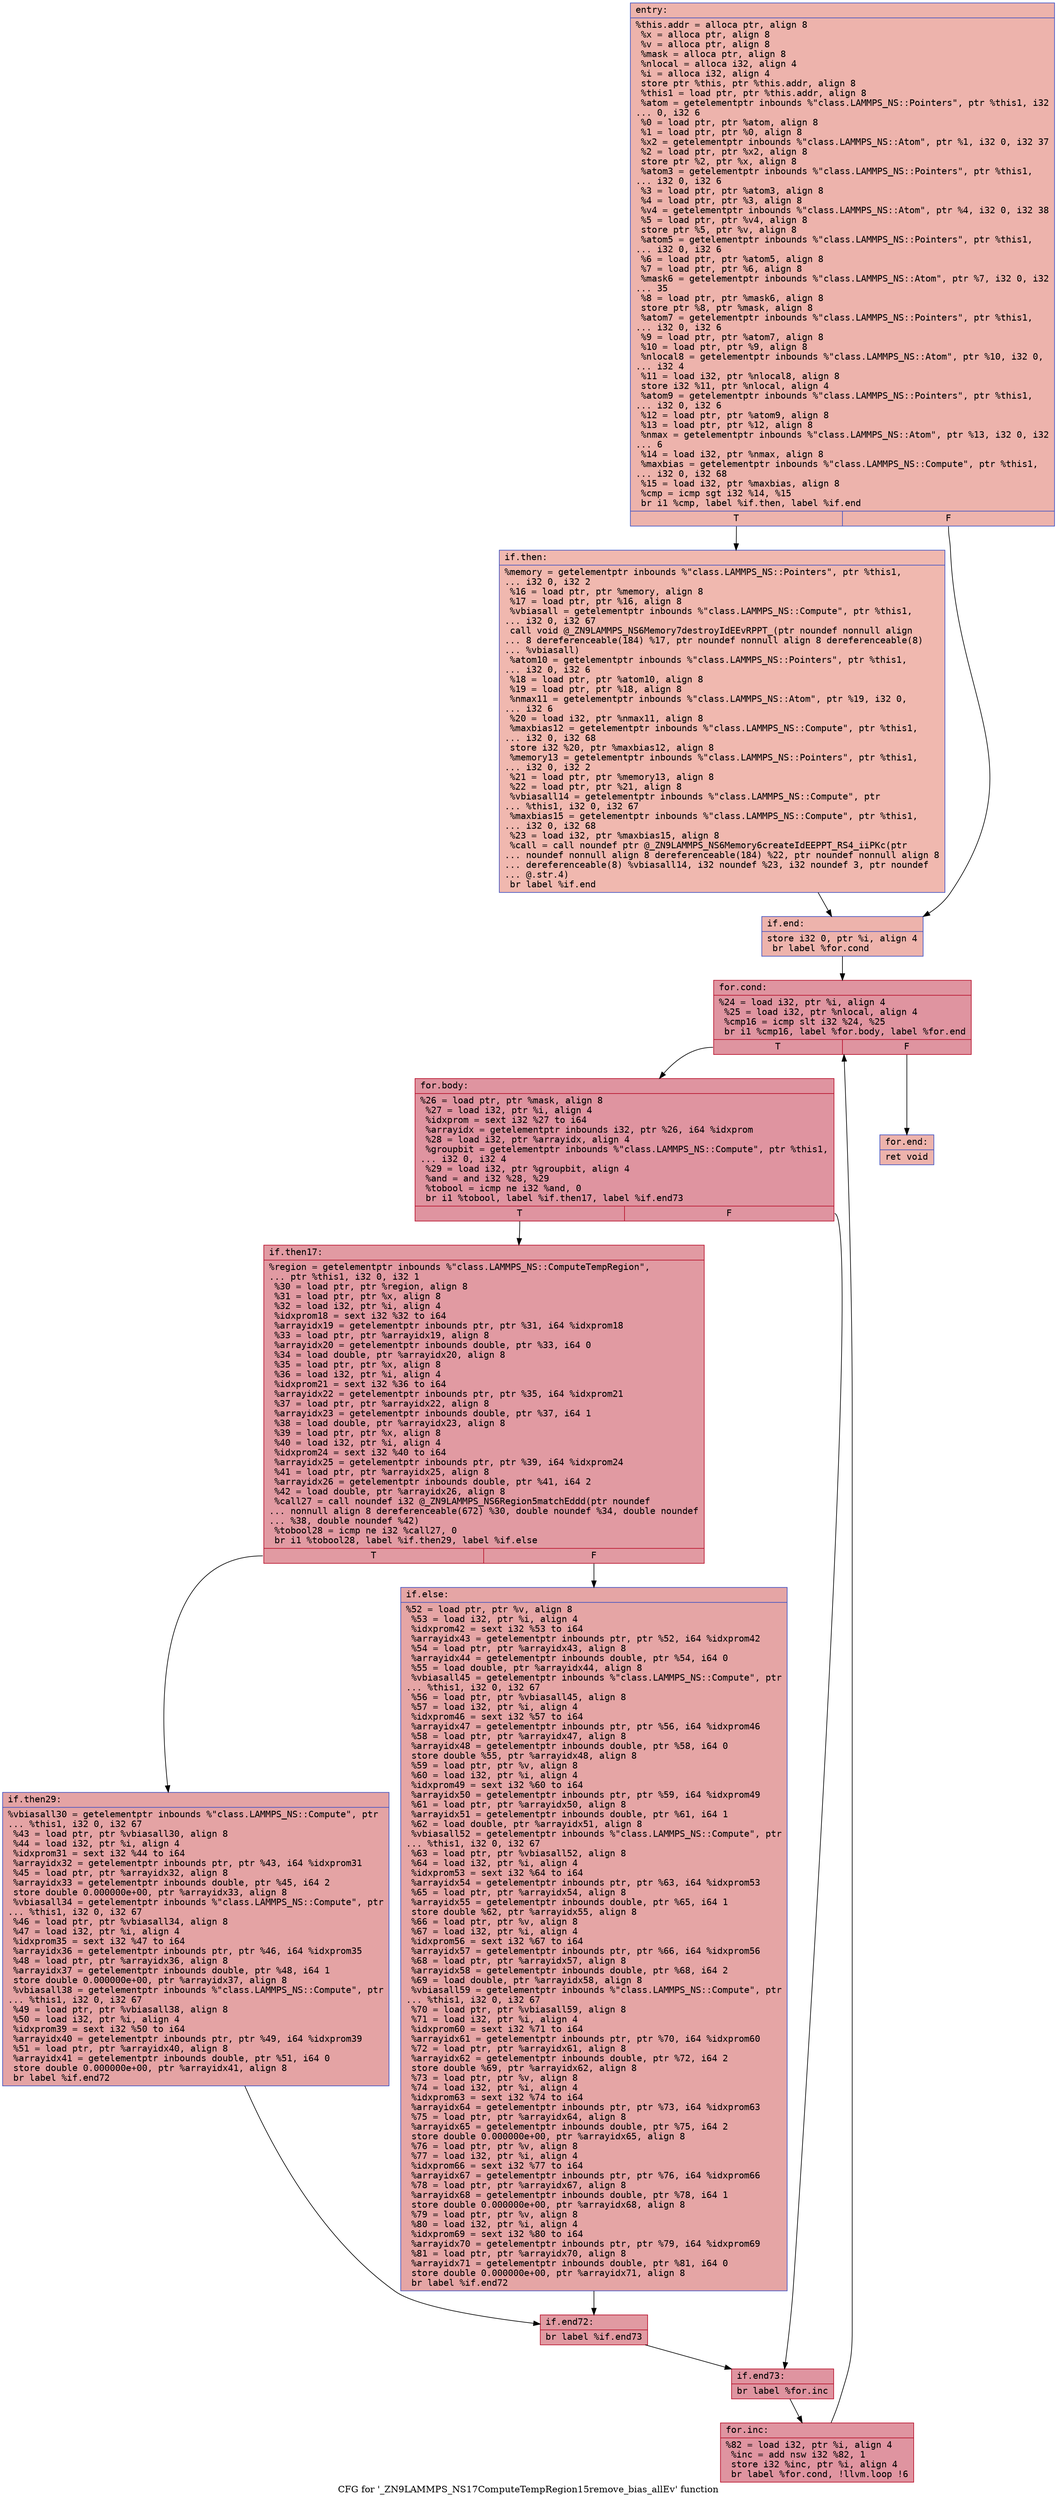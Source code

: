 digraph "CFG for '_ZN9LAMMPS_NS17ComputeTempRegion15remove_bias_allEv' function" {
	label="CFG for '_ZN9LAMMPS_NS17ComputeTempRegion15remove_bias_allEv' function";

	Node0x563e8ba526e0 [shape=record,color="#3d50c3ff", style=filled, fillcolor="#d6524470" fontname="Courier",label="{entry:\l|  %this.addr = alloca ptr, align 8\l  %x = alloca ptr, align 8\l  %v = alloca ptr, align 8\l  %mask = alloca ptr, align 8\l  %nlocal = alloca i32, align 4\l  %i = alloca i32, align 4\l  store ptr %this, ptr %this.addr, align 8\l  %this1 = load ptr, ptr %this.addr, align 8\l  %atom = getelementptr inbounds %\"class.LAMMPS_NS::Pointers\", ptr %this1, i32\l... 0, i32 6\l  %0 = load ptr, ptr %atom, align 8\l  %1 = load ptr, ptr %0, align 8\l  %x2 = getelementptr inbounds %\"class.LAMMPS_NS::Atom\", ptr %1, i32 0, i32 37\l  %2 = load ptr, ptr %x2, align 8\l  store ptr %2, ptr %x, align 8\l  %atom3 = getelementptr inbounds %\"class.LAMMPS_NS::Pointers\", ptr %this1,\l... i32 0, i32 6\l  %3 = load ptr, ptr %atom3, align 8\l  %4 = load ptr, ptr %3, align 8\l  %v4 = getelementptr inbounds %\"class.LAMMPS_NS::Atom\", ptr %4, i32 0, i32 38\l  %5 = load ptr, ptr %v4, align 8\l  store ptr %5, ptr %v, align 8\l  %atom5 = getelementptr inbounds %\"class.LAMMPS_NS::Pointers\", ptr %this1,\l... i32 0, i32 6\l  %6 = load ptr, ptr %atom5, align 8\l  %7 = load ptr, ptr %6, align 8\l  %mask6 = getelementptr inbounds %\"class.LAMMPS_NS::Atom\", ptr %7, i32 0, i32\l... 35\l  %8 = load ptr, ptr %mask6, align 8\l  store ptr %8, ptr %mask, align 8\l  %atom7 = getelementptr inbounds %\"class.LAMMPS_NS::Pointers\", ptr %this1,\l... i32 0, i32 6\l  %9 = load ptr, ptr %atom7, align 8\l  %10 = load ptr, ptr %9, align 8\l  %nlocal8 = getelementptr inbounds %\"class.LAMMPS_NS::Atom\", ptr %10, i32 0,\l... i32 4\l  %11 = load i32, ptr %nlocal8, align 8\l  store i32 %11, ptr %nlocal, align 4\l  %atom9 = getelementptr inbounds %\"class.LAMMPS_NS::Pointers\", ptr %this1,\l... i32 0, i32 6\l  %12 = load ptr, ptr %atom9, align 8\l  %13 = load ptr, ptr %12, align 8\l  %nmax = getelementptr inbounds %\"class.LAMMPS_NS::Atom\", ptr %13, i32 0, i32\l... 6\l  %14 = load i32, ptr %nmax, align 8\l  %maxbias = getelementptr inbounds %\"class.LAMMPS_NS::Compute\", ptr %this1,\l... i32 0, i32 68\l  %15 = load i32, ptr %maxbias, align 8\l  %cmp = icmp sgt i32 %14, %15\l  br i1 %cmp, label %if.then, label %if.end\l|{<s0>T|<s1>F}}"];
	Node0x563e8ba526e0:s0 -> Node0x563e8ba54210[tooltip="entry -> if.then\nProbability 50.00%" ];
	Node0x563e8ba526e0:s1 -> Node0x563e8ba54280[tooltip="entry -> if.end\nProbability 50.00%" ];
	Node0x563e8ba54210 [shape=record,color="#3d50c3ff", style=filled, fillcolor="#dc5d4a70" fontname="Courier",label="{if.then:\l|  %memory = getelementptr inbounds %\"class.LAMMPS_NS::Pointers\", ptr %this1,\l... i32 0, i32 2\l  %16 = load ptr, ptr %memory, align 8\l  %17 = load ptr, ptr %16, align 8\l  %vbiasall = getelementptr inbounds %\"class.LAMMPS_NS::Compute\", ptr %this1,\l... i32 0, i32 67\l  call void @_ZN9LAMMPS_NS6Memory7destroyIdEEvRPPT_(ptr noundef nonnull align\l... 8 dereferenceable(184) %17, ptr noundef nonnull align 8 dereferenceable(8)\l... %vbiasall)\l  %atom10 = getelementptr inbounds %\"class.LAMMPS_NS::Pointers\", ptr %this1,\l... i32 0, i32 6\l  %18 = load ptr, ptr %atom10, align 8\l  %19 = load ptr, ptr %18, align 8\l  %nmax11 = getelementptr inbounds %\"class.LAMMPS_NS::Atom\", ptr %19, i32 0,\l... i32 6\l  %20 = load i32, ptr %nmax11, align 8\l  %maxbias12 = getelementptr inbounds %\"class.LAMMPS_NS::Compute\", ptr %this1,\l... i32 0, i32 68\l  store i32 %20, ptr %maxbias12, align 8\l  %memory13 = getelementptr inbounds %\"class.LAMMPS_NS::Pointers\", ptr %this1,\l... i32 0, i32 2\l  %21 = load ptr, ptr %memory13, align 8\l  %22 = load ptr, ptr %21, align 8\l  %vbiasall14 = getelementptr inbounds %\"class.LAMMPS_NS::Compute\", ptr\l... %this1, i32 0, i32 67\l  %maxbias15 = getelementptr inbounds %\"class.LAMMPS_NS::Compute\", ptr %this1,\l... i32 0, i32 68\l  %23 = load i32, ptr %maxbias15, align 8\l  %call = call noundef ptr @_ZN9LAMMPS_NS6Memory6createIdEEPPT_RS4_iiPKc(ptr\l... noundef nonnull align 8 dereferenceable(184) %22, ptr noundef nonnull align 8\l... dereferenceable(8) %vbiasall14, i32 noundef %23, i32 noundef 3, ptr noundef\l... @.str.4)\l  br label %if.end\l}"];
	Node0x563e8ba54210 -> Node0x563e8ba54280[tooltip="if.then -> if.end\nProbability 100.00%" ];
	Node0x563e8ba54280 [shape=record,color="#3d50c3ff", style=filled, fillcolor="#d6524470" fontname="Courier",label="{if.end:\l|  store i32 0, ptr %i, align 4\l  br label %for.cond\l}"];
	Node0x563e8ba54280 -> Node0x563e8ba555a0[tooltip="if.end -> for.cond\nProbability 100.00%" ];
	Node0x563e8ba555a0 [shape=record,color="#b70d28ff", style=filled, fillcolor="#b70d2870" fontname="Courier",label="{for.cond:\l|  %24 = load i32, ptr %i, align 4\l  %25 = load i32, ptr %nlocal, align 4\l  %cmp16 = icmp slt i32 %24, %25\l  br i1 %cmp16, label %for.body, label %for.end\l|{<s0>T|<s1>F}}"];
	Node0x563e8ba555a0:s0 -> Node0x563e8ba557f0[tooltip="for.cond -> for.body\nProbability 96.88%" ];
	Node0x563e8ba555a0:s1 -> Node0x563e8ba55870[tooltip="for.cond -> for.end\nProbability 3.12%" ];
	Node0x563e8ba557f0 [shape=record,color="#b70d28ff", style=filled, fillcolor="#b70d2870" fontname="Courier",label="{for.body:\l|  %26 = load ptr, ptr %mask, align 8\l  %27 = load i32, ptr %i, align 4\l  %idxprom = sext i32 %27 to i64\l  %arrayidx = getelementptr inbounds i32, ptr %26, i64 %idxprom\l  %28 = load i32, ptr %arrayidx, align 4\l  %groupbit = getelementptr inbounds %\"class.LAMMPS_NS::Compute\", ptr %this1,\l... i32 0, i32 4\l  %29 = load i32, ptr %groupbit, align 4\l  %and = and i32 %28, %29\l  %tobool = icmp ne i32 %and, 0\l  br i1 %tobool, label %if.then17, label %if.end73\l|{<s0>T|<s1>F}}"];
	Node0x563e8ba557f0:s0 -> Node0x563e8ba55f40[tooltip="for.body -> if.then17\nProbability 62.50%" ];
	Node0x563e8ba557f0:s1 -> Node0x563e8ba55fc0[tooltip="for.body -> if.end73\nProbability 37.50%" ];
	Node0x563e8ba55f40 [shape=record,color="#b70d28ff", style=filled, fillcolor="#bb1b2c70" fontname="Courier",label="{if.then17:\l|  %region = getelementptr inbounds %\"class.LAMMPS_NS::ComputeTempRegion\",\l... ptr %this1, i32 0, i32 1\l  %30 = load ptr, ptr %region, align 8\l  %31 = load ptr, ptr %x, align 8\l  %32 = load i32, ptr %i, align 4\l  %idxprom18 = sext i32 %32 to i64\l  %arrayidx19 = getelementptr inbounds ptr, ptr %31, i64 %idxprom18\l  %33 = load ptr, ptr %arrayidx19, align 8\l  %arrayidx20 = getelementptr inbounds double, ptr %33, i64 0\l  %34 = load double, ptr %arrayidx20, align 8\l  %35 = load ptr, ptr %x, align 8\l  %36 = load i32, ptr %i, align 4\l  %idxprom21 = sext i32 %36 to i64\l  %arrayidx22 = getelementptr inbounds ptr, ptr %35, i64 %idxprom21\l  %37 = load ptr, ptr %arrayidx22, align 8\l  %arrayidx23 = getelementptr inbounds double, ptr %37, i64 1\l  %38 = load double, ptr %arrayidx23, align 8\l  %39 = load ptr, ptr %x, align 8\l  %40 = load i32, ptr %i, align 4\l  %idxprom24 = sext i32 %40 to i64\l  %arrayidx25 = getelementptr inbounds ptr, ptr %39, i64 %idxprom24\l  %41 = load ptr, ptr %arrayidx25, align 8\l  %arrayidx26 = getelementptr inbounds double, ptr %41, i64 2\l  %42 = load double, ptr %arrayidx26, align 8\l  %call27 = call noundef i32 @_ZN9LAMMPS_NS6Region5matchEddd(ptr noundef\l... nonnull align 8 dereferenceable(672) %30, double noundef %34, double noundef\l... %38, double noundef %42)\l  %tobool28 = icmp ne i32 %call27, 0\l  br i1 %tobool28, label %if.then29, label %if.else\l|{<s0>T|<s1>F}}"];
	Node0x563e8ba55f40:s0 -> Node0x563e8ba2efd0[tooltip="if.then17 -> if.then29\nProbability 62.50%" ];
	Node0x563e8ba55f40:s1 -> Node0x563e8ba2f020[tooltip="if.then17 -> if.else\nProbability 37.50%" ];
	Node0x563e8ba2efd0 [shape=record,color="#3d50c3ff", style=filled, fillcolor="#c32e3170" fontname="Courier",label="{if.then29:\l|  %vbiasall30 = getelementptr inbounds %\"class.LAMMPS_NS::Compute\", ptr\l... %this1, i32 0, i32 67\l  %43 = load ptr, ptr %vbiasall30, align 8\l  %44 = load i32, ptr %i, align 4\l  %idxprom31 = sext i32 %44 to i64\l  %arrayidx32 = getelementptr inbounds ptr, ptr %43, i64 %idxprom31\l  %45 = load ptr, ptr %arrayidx32, align 8\l  %arrayidx33 = getelementptr inbounds double, ptr %45, i64 2\l  store double 0.000000e+00, ptr %arrayidx33, align 8\l  %vbiasall34 = getelementptr inbounds %\"class.LAMMPS_NS::Compute\", ptr\l... %this1, i32 0, i32 67\l  %46 = load ptr, ptr %vbiasall34, align 8\l  %47 = load i32, ptr %i, align 4\l  %idxprom35 = sext i32 %47 to i64\l  %arrayidx36 = getelementptr inbounds ptr, ptr %46, i64 %idxprom35\l  %48 = load ptr, ptr %arrayidx36, align 8\l  %arrayidx37 = getelementptr inbounds double, ptr %48, i64 1\l  store double 0.000000e+00, ptr %arrayidx37, align 8\l  %vbiasall38 = getelementptr inbounds %\"class.LAMMPS_NS::Compute\", ptr\l... %this1, i32 0, i32 67\l  %49 = load ptr, ptr %vbiasall38, align 8\l  %50 = load i32, ptr %i, align 4\l  %idxprom39 = sext i32 %50 to i64\l  %arrayidx40 = getelementptr inbounds ptr, ptr %49, i64 %idxprom39\l  %51 = load ptr, ptr %arrayidx40, align 8\l  %arrayidx41 = getelementptr inbounds double, ptr %51, i64 0\l  store double 0.000000e+00, ptr %arrayidx41, align 8\l  br label %if.end72\l}"];
	Node0x563e8ba2efd0 -> Node0x563e8ba30920[tooltip="if.then29 -> if.end72\nProbability 100.00%" ];
	Node0x563e8ba2f020 [shape=record,color="#3d50c3ff", style=filled, fillcolor="#c5333470" fontname="Courier",label="{if.else:\l|  %52 = load ptr, ptr %v, align 8\l  %53 = load i32, ptr %i, align 4\l  %idxprom42 = sext i32 %53 to i64\l  %arrayidx43 = getelementptr inbounds ptr, ptr %52, i64 %idxprom42\l  %54 = load ptr, ptr %arrayidx43, align 8\l  %arrayidx44 = getelementptr inbounds double, ptr %54, i64 0\l  %55 = load double, ptr %arrayidx44, align 8\l  %vbiasall45 = getelementptr inbounds %\"class.LAMMPS_NS::Compute\", ptr\l... %this1, i32 0, i32 67\l  %56 = load ptr, ptr %vbiasall45, align 8\l  %57 = load i32, ptr %i, align 4\l  %idxprom46 = sext i32 %57 to i64\l  %arrayidx47 = getelementptr inbounds ptr, ptr %56, i64 %idxprom46\l  %58 = load ptr, ptr %arrayidx47, align 8\l  %arrayidx48 = getelementptr inbounds double, ptr %58, i64 0\l  store double %55, ptr %arrayidx48, align 8\l  %59 = load ptr, ptr %v, align 8\l  %60 = load i32, ptr %i, align 4\l  %idxprom49 = sext i32 %60 to i64\l  %arrayidx50 = getelementptr inbounds ptr, ptr %59, i64 %idxprom49\l  %61 = load ptr, ptr %arrayidx50, align 8\l  %arrayidx51 = getelementptr inbounds double, ptr %61, i64 1\l  %62 = load double, ptr %arrayidx51, align 8\l  %vbiasall52 = getelementptr inbounds %\"class.LAMMPS_NS::Compute\", ptr\l... %this1, i32 0, i32 67\l  %63 = load ptr, ptr %vbiasall52, align 8\l  %64 = load i32, ptr %i, align 4\l  %idxprom53 = sext i32 %64 to i64\l  %arrayidx54 = getelementptr inbounds ptr, ptr %63, i64 %idxprom53\l  %65 = load ptr, ptr %arrayidx54, align 8\l  %arrayidx55 = getelementptr inbounds double, ptr %65, i64 1\l  store double %62, ptr %arrayidx55, align 8\l  %66 = load ptr, ptr %v, align 8\l  %67 = load i32, ptr %i, align 4\l  %idxprom56 = sext i32 %67 to i64\l  %arrayidx57 = getelementptr inbounds ptr, ptr %66, i64 %idxprom56\l  %68 = load ptr, ptr %arrayidx57, align 8\l  %arrayidx58 = getelementptr inbounds double, ptr %68, i64 2\l  %69 = load double, ptr %arrayidx58, align 8\l  %vbiasall59 = getelementptr inbounds %\"class.LAMMPS_NS::Compute\", ptr\l... %this1, i32 0, i32 67\l  %70 = load ptr, ptr %vbiasall59, align 8\l  %71 = load i32, ptr %i, align 4\l  %idxprom60 = sext i32 %71 to i64\l  %arrayidx61 = getelementptr inbounds ptr, ptr %70, i64 %idxprom60\l  %72 = load ptr, ptr %arrayidx61, align 8\l  %arrayidx62 = getelementptr inbounds double, ptr %72, i64 2\l  store double %69, ptr %arrayidx62, align 8\l  %73 = load ptr, ptr %v, align 8\l  %74 = load i32, ptr %i, align 4\l  %idxprom63 = sext i32 %74 to i64\l  %arrayidx64 = getelementptr inbounds ptr, ptr %73, i64 %idxprom63\l  %75 = load ptr, ptr %arrayidx64, align 8\l  %arrayidx65 = getelementptr inbounds double, ptr %75, i64 2\l  store double 0.000000e+00, ptr %arrayidx65, align 8\l  %76 = load ptr, ptr %v, align 8\l  %77 = load i32, ptr %i, align 4\l  %idxprom66 = sext i32 %77 to i64\l  %arrayidx67 = getelementptr inbounds ptr, ptr %76, i64 %idxprom66\l  %78 = load ptr, ptr %arrayidx67, align 8\l  %arrayidx68 = getelementptr inbounds double, ptr %78, i64 1\l  store double 0.000000e+00, ptr %arrayidx68, align 8\l  %79 = load ptr, ptr %v, align 8\l  %80 = load i32, ptr %i, align 4\l  %idxprom69 = sext i32 %80 to i64\l  %arrayidx70 = getelementptr inbounds ptr, ptr %79, i64 %idxprom69\l  %81 = load ptr, ptr %arrayidx70, align 8\l  %arrayidx71 = getelementptr inbounds double, ptr %81, i64 0\l  store double 0.000000e+00, ptr %arrayidx71, align 8\l  br label %if.end72\l}"];
	Node0x563e8ba2f020 -> Node0x563e8ba30920[tooltip="if.else -> if.end72\nProbability 100.00%" ];
	Node0x563e8ba30920 [shape=record,color="#b70d28ff", style=filled, fillcolor="#bb1b2c70" fontname="Courier",label="{if.end72:\l|  br label %if.end73\l}"];
	Node0x563e8ba30920 -> Node0x563e8ba55fc0[tooltip="if.end72 -> if.end73\nProbability 100.00%" ];
	Node0x563e8ba55fc0 [shape=record,color="#b70d28ff", style=filled, fillcolor="#b70d2870" fontname="Courier",label="{if.end73:\l|  br label %for.inc\l}"];
	Node0x563e8ba55fc0 -> Node0x563e8ba602f0[tooltip="if.end73 -> for.inc\nProbability 100.00%" ];
	Node0x563e8ba602f0 [shape=record,color="#b70d28ff", style=filled, fillcolor="#b70d2870" fontname="Courier",label="{for.inc:\l|  %82 = load i32, ptr %i, align 4\l  %inc = add nsw i32 %82, 1\l  store i32 %inc, ptr %i, align 4\l  br label %for.cond, !llvm.loop !6\l}"];
	Node0x563e8ba602f0 -> Node0x563e8ba555a0[tooltip="for.inc -> for.cond\nProbability 100.00%" ];
	Node0x563e8ba55870 [shape=record,color="#3d50c3ff", style=filled, fillcolor="#d6524470" fontname="Courier",label="{for.end:\l|  ret void\l}"];
}
